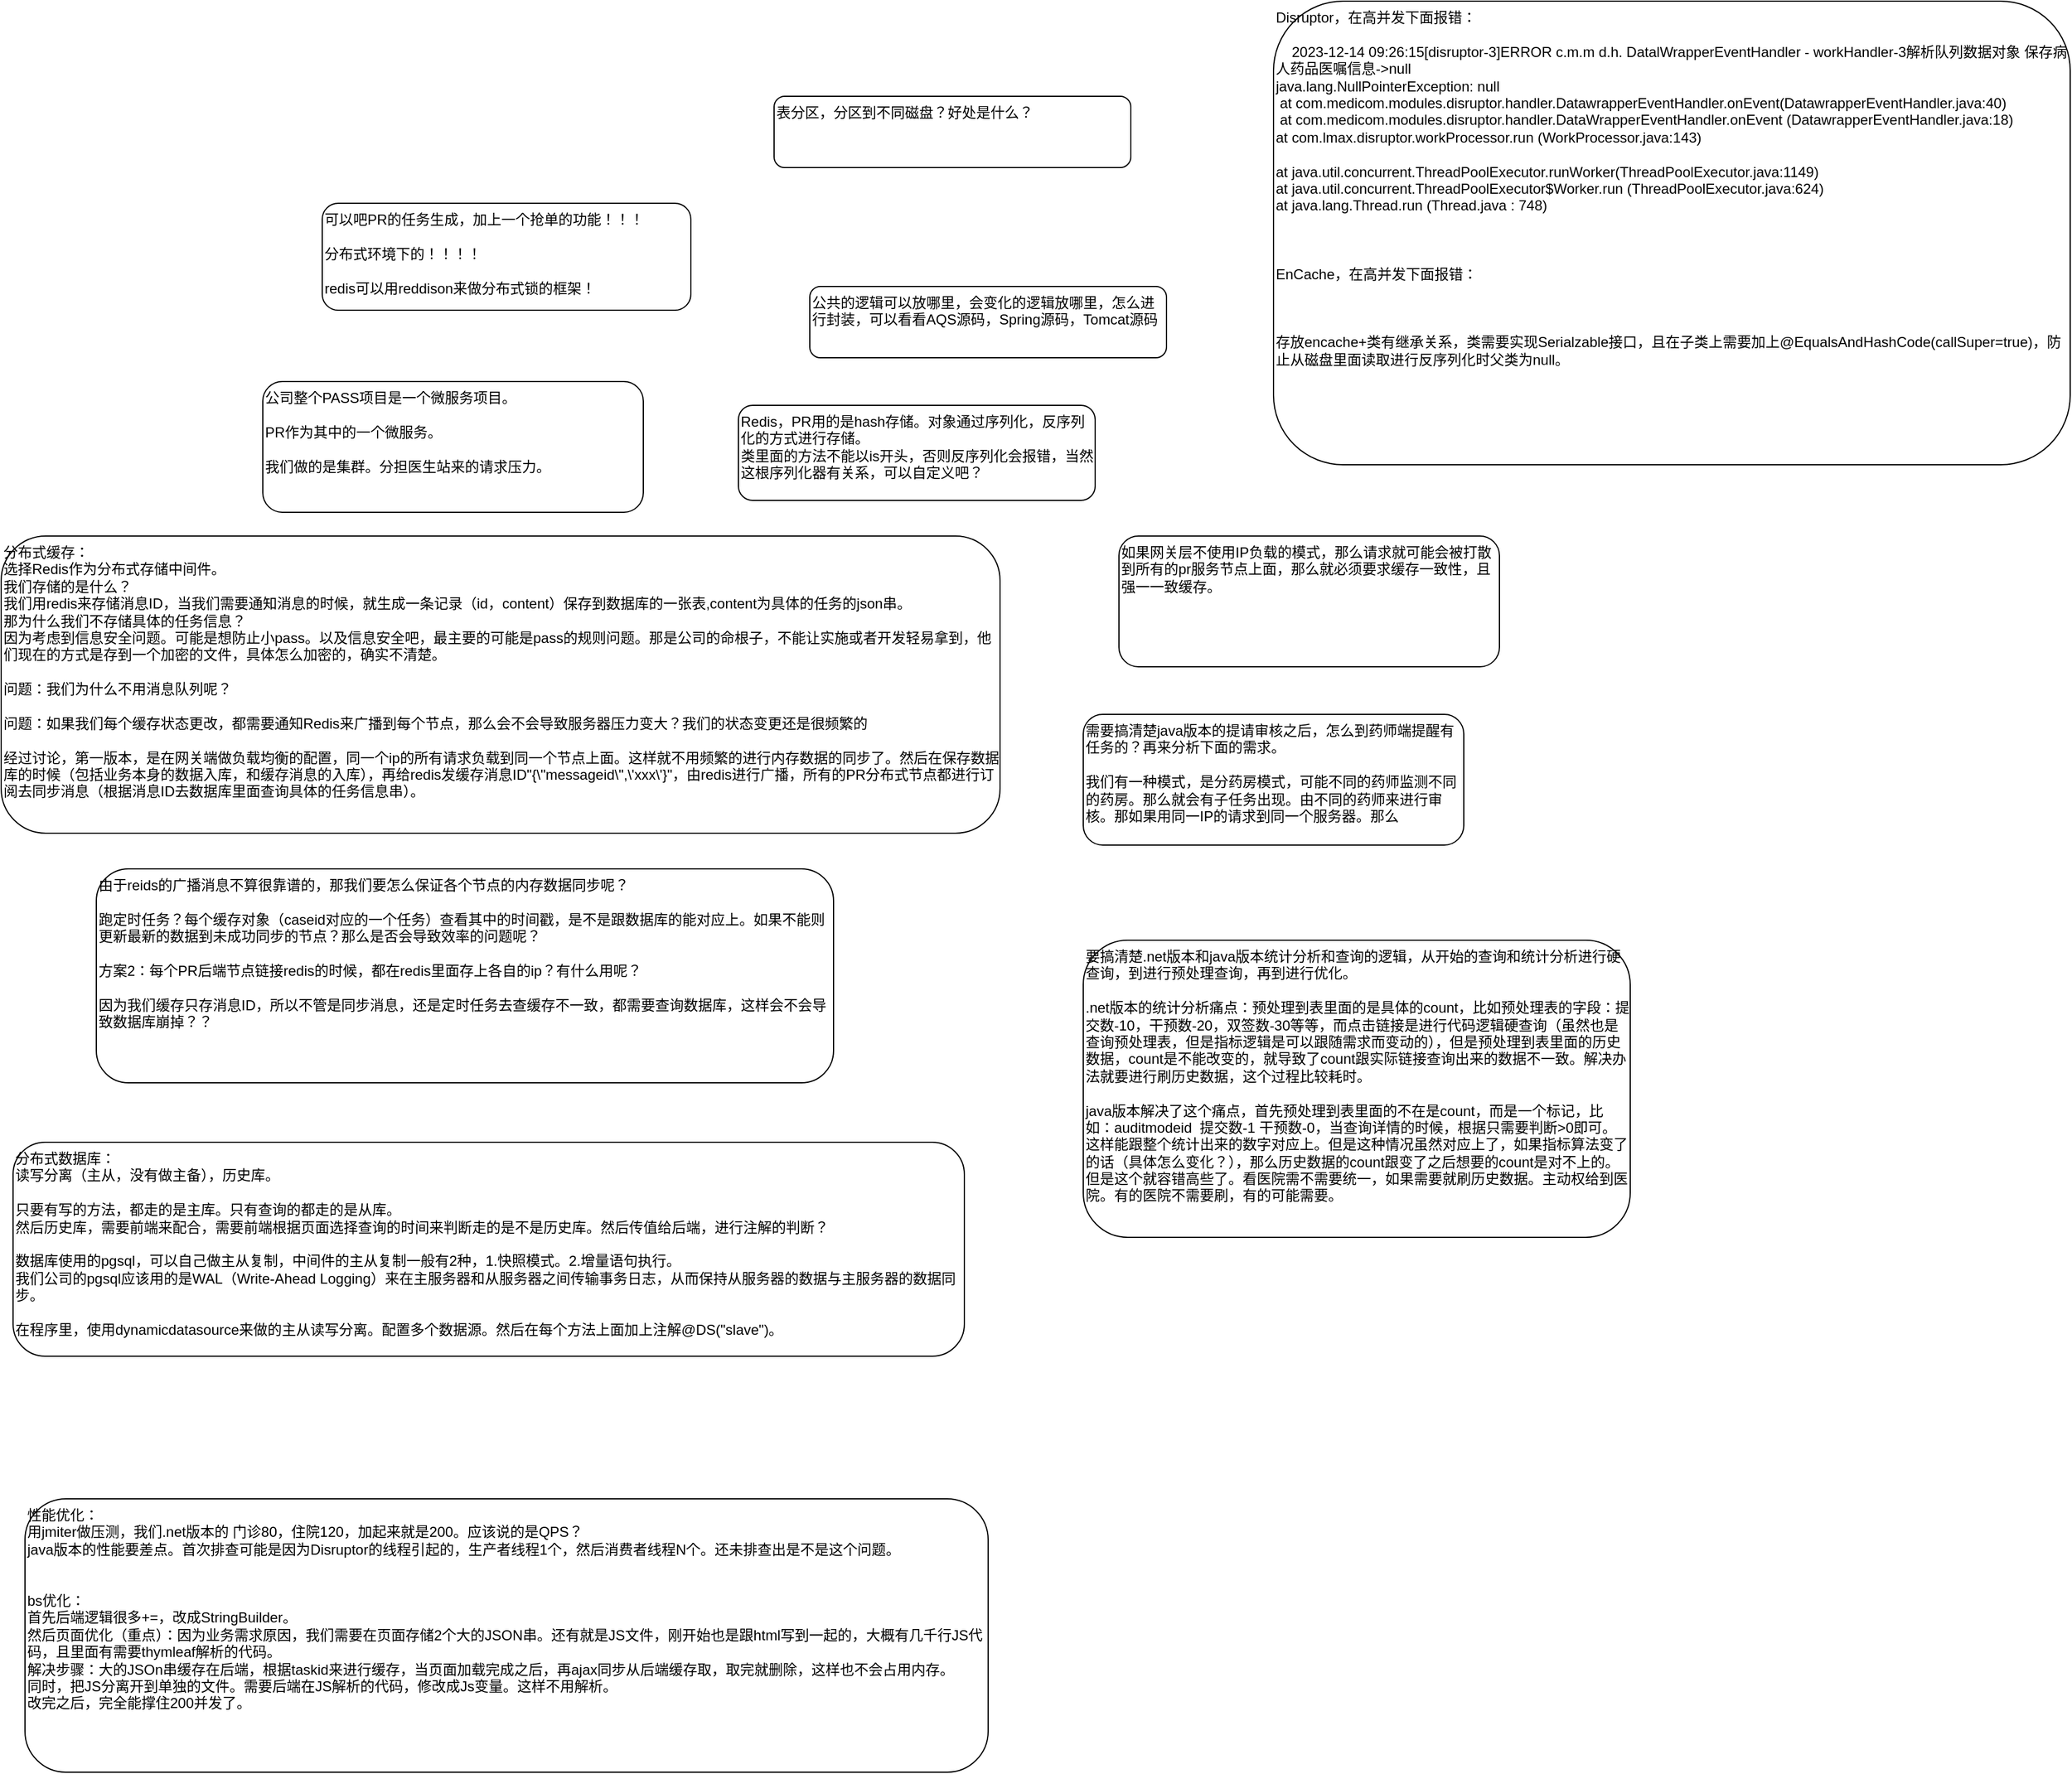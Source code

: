 <mxfile version="22.1.8" type="github">
  <diagram name="第 1 页" id="1XJYP80JxbJxhC29MnGr">
    <mxGraphModel dx="1434" dy="1927" grid="1" gridSize="10" guides="1" tooltips="1" connect="1" arrows="1" fold="1" page="1" pageScale="1" pageWidth="827" pageHeight="1169" math="0" shadow="0">
      <root>
        <mxCell id="0" />
        <mxCell id="1" parent="0" />
        <mxCell id="axaWvUbI3fm5PjR0QgIP-2" value="分布式缓存：&lt;br&gt;选择Redis作为分布式存储中间件。&lt;br&gt;我们存储的是什么？&lt;br&gt;我们用redis来存储消息ID，当我们需要通知消息的时候，就生成一条记录（id，content）保存到数据库的一张表,content为具体的任务的json串。&lt;br&gt;那为什么我们不存储具体的任务信息？&lt;br&gt;因为考虑到信息安全问题。可能是想防止小pass。以及信息安全吧，最主要的可能是pass的规则问题。那是公司的命根子，不能让实施或者开发轻易拿到，他们现在的方式是存到一个加密的文件，具体怎么加密的，确实不清楚。&lt;br&gt;&lt;br&gt;问题：我们为什么不用消息队列呢？&lt;br&gt;&lt;br&gt;问题：如果我们每个缓存状态更改，都需要通知Redis来广播到每个节点，那么会不会导致服务器压力变大？我们的状态变更还是很频繁的&lt;br&gt;&lt;br&gt;经过讨论，第一版本，是在网关端做负载均衡的配置，同一个ip的所有请求负载到同一个节点上面。这样就不用频繁的进行内存数据的同步了。然后在保存数据库的时候（包括业务本身的数据入库，和缓存消息的入库），再给redis发缓存消息ID&quot;{\&quot;messageid\&quot;,\&#39;xxx\&#39;}&quot;，由redis进行广播，所有的PR分布式节点都进行订阅去同步消息（根据消息ID去数据库里面查询具体的任务信息串）。" style="rounded=1;whiteSpace=wrap;html=1;verticalAlign=top;align=left;" parent="1" vertex="1">
          <mxGeometry x="70" y="100" width="840" height="250" as="geometry" />
        </mxCell>
        <mxCell id="axaWvUbI3fm5PjR0QgIP-3" value="分布式数据库：&lt;br&gt;读写分离（主从，没有做主备），历史库。&lt;br&gt;&lt;br&gt;只要有写的方法，都走的是主库。只有查询的都走的是从库。&lt;br&gt;然后历史库，需要前端来配合，需要前端根据页面选择查询的时间来判断走的是不是历史库。然后传值给后端，进行注解的判断？&lt;br&gt;&lt;br&gt;数据库使用的pgsql，可以自己做主从复制，中间件的主从复制一般有2种，1.快照模式。2.增量语句执行。&lt;br&gt;我们公司的pgsql应该用的是WAL（Write-Ahead Logging）来在主服务器和从服务器之间传输事务日志，从而保持从服务器的数据与主服务器的数据同步。&lt;br&gt;&lt;br&gt;在程序里，使用dynamicdatasource来做的主从读写分离。配置多个数据源。然后在每个方法上面加上注解@DS(&quot;slave&quot;)。" style="rounded=1;whiteSpace=wrap;html=1;verticalAlign=top;align=left;" parent="1" vertex="1">
          <mxGeometry x="80" y="610" width="800" height="180" as="geometry" />
        </mxCell>
        <mxCell id="lYMavn7DF4E9moOjVgNg-1" value="如果网关层不使用IP负载的模式，那么请求就可能会被打散到所有的pr服务节点上面，那么就必须要求缓存一致性，且强一一致缓存。" style="rounded=1;whiteSpace=wrap;html=1;verticalAlign=top;align=left;" parent="1" vertex="1">
          <mxGeometry x="1010" y="100" width="320" height="110" as="geometry" />
        </mxCell>
        <mxCell id="lYMavn7DF4E9moOjVgNg-2" value="需要搞清楚java版本的提请审核之后，怎么到药师端提醒有任务的？再来分析下面的需求。&lt;br&gt;&lt;br&gt;我们有一种模式，是分药房模式，可能不同的药师监测不同的药房。那么就会有子任务出现。由不同的药师来进行审核。那如果用同一IP的请求到同一个服务器。那么" style="rounded=1;whiteSpace=wrap;html=1;verticalAlign=top;align=left;" parent="1" vertex="1">
          <mxGeometry x="980" y="250" width="320" height="110" as="geometry" />
        </mxCell>
        <mxCell id="lYMavn7DF4E9moOjVgNg-3" value="公司整个PASS项目是一个微服务项目。&lt;br&gt;&lt;br&gt;PR作为其中的一个微服务。&lt;br&gt;&lt;br&gt;我们做的是集群。分担医生站来的请求压力。" style="rounded=1;whiteSpace=wrap;html=1;verticalAlign=top;align=left;" parent="1" vertex="1">
          <mxGeometry x="290" y="-30" width="320" height="110" as="geometry" />
        </mxCell>
        <mxCell id="lYMavn7DF4E9moOjVgNg-4" value="由于reids的广播消息不算很靠谱的，那我们要怎么保证各个节点的内存数据同步呢？&lt;br&gt;&lt;br&gt;跑定时任务？每个缓存对象（caseid对应的一个任务）查看其中的时间戳，是不是跟数据库的能对应上。如果不能则更新最新的数据到未成功同步的节点？那么是否会导致效率的问题呢？&lt;br&gt;&lt;br&gt;方案2：每个PR后端节点链接redis的时候，都在redis里面存上各自的ip？有什么用呢？&lt;br&gt;&lt;br&gt;因为我们缓存只存消息ID，所以不管是同步消息，还是定时任务去查缓存不一致，都需要查询数据库，这样会不会导致数据库崩掉？？" style="rounded=1;whiteSpace=wrap;html=1;verticalAlign=top;align=left;" parent="1" vertex="1">
          <mxGeometry x="150" y="380" width="620" height="180" as="geometry" />
        </mxCell>
        <mxCell id="azIFYM6eBztKxtA_MHt6-1" value="性能优化：&lt;br&gt;用jmiter做压测，我们.net版本的 门诊80，住院120，加起来就是200。应该说的是QPS？&lt;br&gt;java版本的性能要差点。首次排查可能是因为Disruptor的线程引起的，生产者线程1个，然后消费者线程N个。还未排查出是不是这个问题。&lt;br&gt;&lt;br&gt;&lt;br&gt;bs优化：&lt;br&gt;首先后端逻辑很多+=，改成StringBuilder。&lt;br&gt;然后页面优化（重点）：因为业务需求原因，我们需要在页面存储2个大的JSON串。还有就是JS文件，刚开始也是跟html写到一起的，大概有几千行JS代码，且里面有需要thymleaf解析的代码。&lt;br&gt;解决步骤：大的JSOn串缓存在后端，根据taskid来进行缓存，当页面加载完成之后，再ajax同步从后端缓存取，取完就删除，这样也不会占用内存。&lt;br&gt;同时，把JS分离开到单独的文件。需要后端在JS解析的代码，修改成Js变量。这样不用解析。&lt;br&gt;改完之后，完全能撑住200并发了。" style="rounded=1;whiteSpace=wrap;html=1;verticalAlign=top;align=left;" parent="1" vertex="1">
          <mxGeometry x="90" y="910" width="810" height="230" as="geometry" />
        </mxCell>
        <mxCell id="OiV16W11Bcy6xy-m6XNg-1" value="要搞清楚.net版本和java版本统计分析和查询的逻辑，从开始的查询和统计分析进行硬查询，到进行预处理查询，再到进行优化。&lt;br&gt;&lt;br&gt;.net版本的统计分析痛点：预处理到表里面的是具体的count，比如预处理表的字段：提交数-10，干预数-20，双签数-30等等，而点击链接是进行代码逻辑硬查询（虽然也是查询预处理表，但是指标逻辑是可以跟随需求而变动的），但是预处理到表里面的历史数据，count是不能改变的，就导致了count跟实际链接查询出来的数据不一致。解决办法就要进行刷历史数据，这个过程比较耗时。&lt;br&gt;&lt;br&gt;java版本解决了这个痛点，首先预处理到表里面的不在是count，而是一个标记，比如：auditmodeid&amp;nbsp; 提交数-1 干预数-0，当查询详情的时候，根据只需要判断&amp;gt;0即可。这样能跟整个统计出来的数字对应上。但是这种情况虽然对应上了，如果指标算法变了的话（具体怎么变化？），那么历史数据的count跟变了之后想要的count是对不上的。但是这个就容错高些了。看医院需不需要统一，如果需要就刷历史数据。主动权给到医院。有的医院不需要刷，有的可能需要。" style="rounded=1;whiteSpace=wrap;html=1;verticalAlign=top;align=left;" parent="1" vertex="1">
          <mxGeometry x="980" y="440" width="460" height="250" as="geometry" />
        </mxCell>
        <mxCell id="0i6LU9kepRgSpGDFbb0o-1" value="公共的逻辑可以放哪里，会变化的逻辑放哪里，怎么进行封装，可以看看AQS源码，Spring源码，Tomcat源码" style="rounded=1;whiteSpace=wrap;html=1;verticalAlign=top;align=left;" parent="1" vertex="1">
          <mxGeometry x="750" y="-110" width="300" height="60" as="geometry" />
        </mxCell>
        <mxCell id="M4xeJUEj8VqUzHAWt1Ij-1" value="Redis，PR用的是hash存储。对象通过序列化，反序列化的方式进行存储。&lt;br&gt;类里面的方法不能以is开头，否则反序列化会报错，当然这根序列化器有关系，可以自定义吧？" style="rounded=1;whiteSpace=wrap;html=1;verticalAlign=top;align=left;" parent="1" vertex="1">
          <mxGeometry x="690" y="-10" width="300" height="80" as="geometry" />
        </mxCell>
        <mxCell id="pnb352GZgsO-i2-xDFfo-1" value="可以吧PR的任务生成，加上一个抢单的功能！！！&lt;br&gt;&lt;br&gt;分布式环境下的！！！！&lt;br&gt;&lt;br&gt;redis可以用reddison来做分布式锁的框架！" style="rounded=1;whiteSpace=wrap;html=1;verticalAlign=top;align=left;" parent="1" vertex="1">
          <mxGeometry x="340" y="-180" width="310" height="90" as="geometry" />
        </mxCell>
        <mxCell id="GLIDyd0n-ON3j2NHpdD_-1" value="Disruptor，在高并发下面报错：&lt;br&gt;&lt;br&gt;&lt;span style=&quot;&quot;&gt;&lt;span style=&quot;&quot;&gt;&amp;nbsp;&amp;nbsp;&amp;nbsp;&amp;nbsp;&lt;/span&gt;&lt;/span&gt;2023-12-14 09:26:15[disruptor-3]ERROR c.m.m d.h. DatalWrapperEventHandler - workHandler-3解析队列数据对象 保存病人药品医嘱信息-&amp;gt;null&lt;br&gt;java.lang.NullPointerException: null&lt;br&gt;&amp;nbsp;at com.medicom.modules.disruptor.handler.DatawrapperEventHandler.onEvent(DatawrapperEventHandler.java:40)&lt;br&gt;&amp;nbsp;at com.medicom.modules.disruptor.handler.DataWrapperEventHandler.onEvent (DatawrapperEventHandler.java:18)&lt;br&gt;at com.lmax.disruptor.workProcessor.run (WorkProcessor.java:143)&lt;br&gt;&lt;br&gt;at java.util.concurrent.ThreadPoolExecutor.runWorker(ThreadPoolExecutor.java:1149)&lt;br&gt;at java.util.concurrent.ThreadPoolExecutor$Worker.run (ThreadPoolExecutor.java:624)&lt;br&gt;at java.lang.Thread.run (Thread.java : 748)&lt;br&gt;&lt;br&gt;&lt;br&gt;&lt;br&gt;EnCache，在高并发下面报错：&lt;br&gt;&lt;br&gt;&lt;br&gt;&lt;br&gt;存放encache+类有继承关系，类需要实现Serialzable接口，且在子类上需要加上@EqualsAndHashCode(callSuper=true)，防止从磁盘里面读取进行反序列化时父类为null。&amp;nbsp;" style="rounded=1;whiteSpace=wrap;html=1;verticalAlign=top;align=left;" vertex="1" parent="1">
          <mxGeometry x="1140" y="-350" width="670" height="390" as="geometry" />
        </mxCell>
        <mxCell id="GLIDyd0n-ON3j2NHpdD_-2" value="表分区，分区到不同磁盘？好处是什么？" style="rounded=1;whiteSpace=wrap;html=1;verticalAlign=top;align=left;" vertex="1" parent="1">
          <mxGeometry x="720" y="-270" width="300" height="60" as="geometry" />
        </mxCell>
      </root>
    </mxGraphModel>
  </diagram>
</mxfile>
